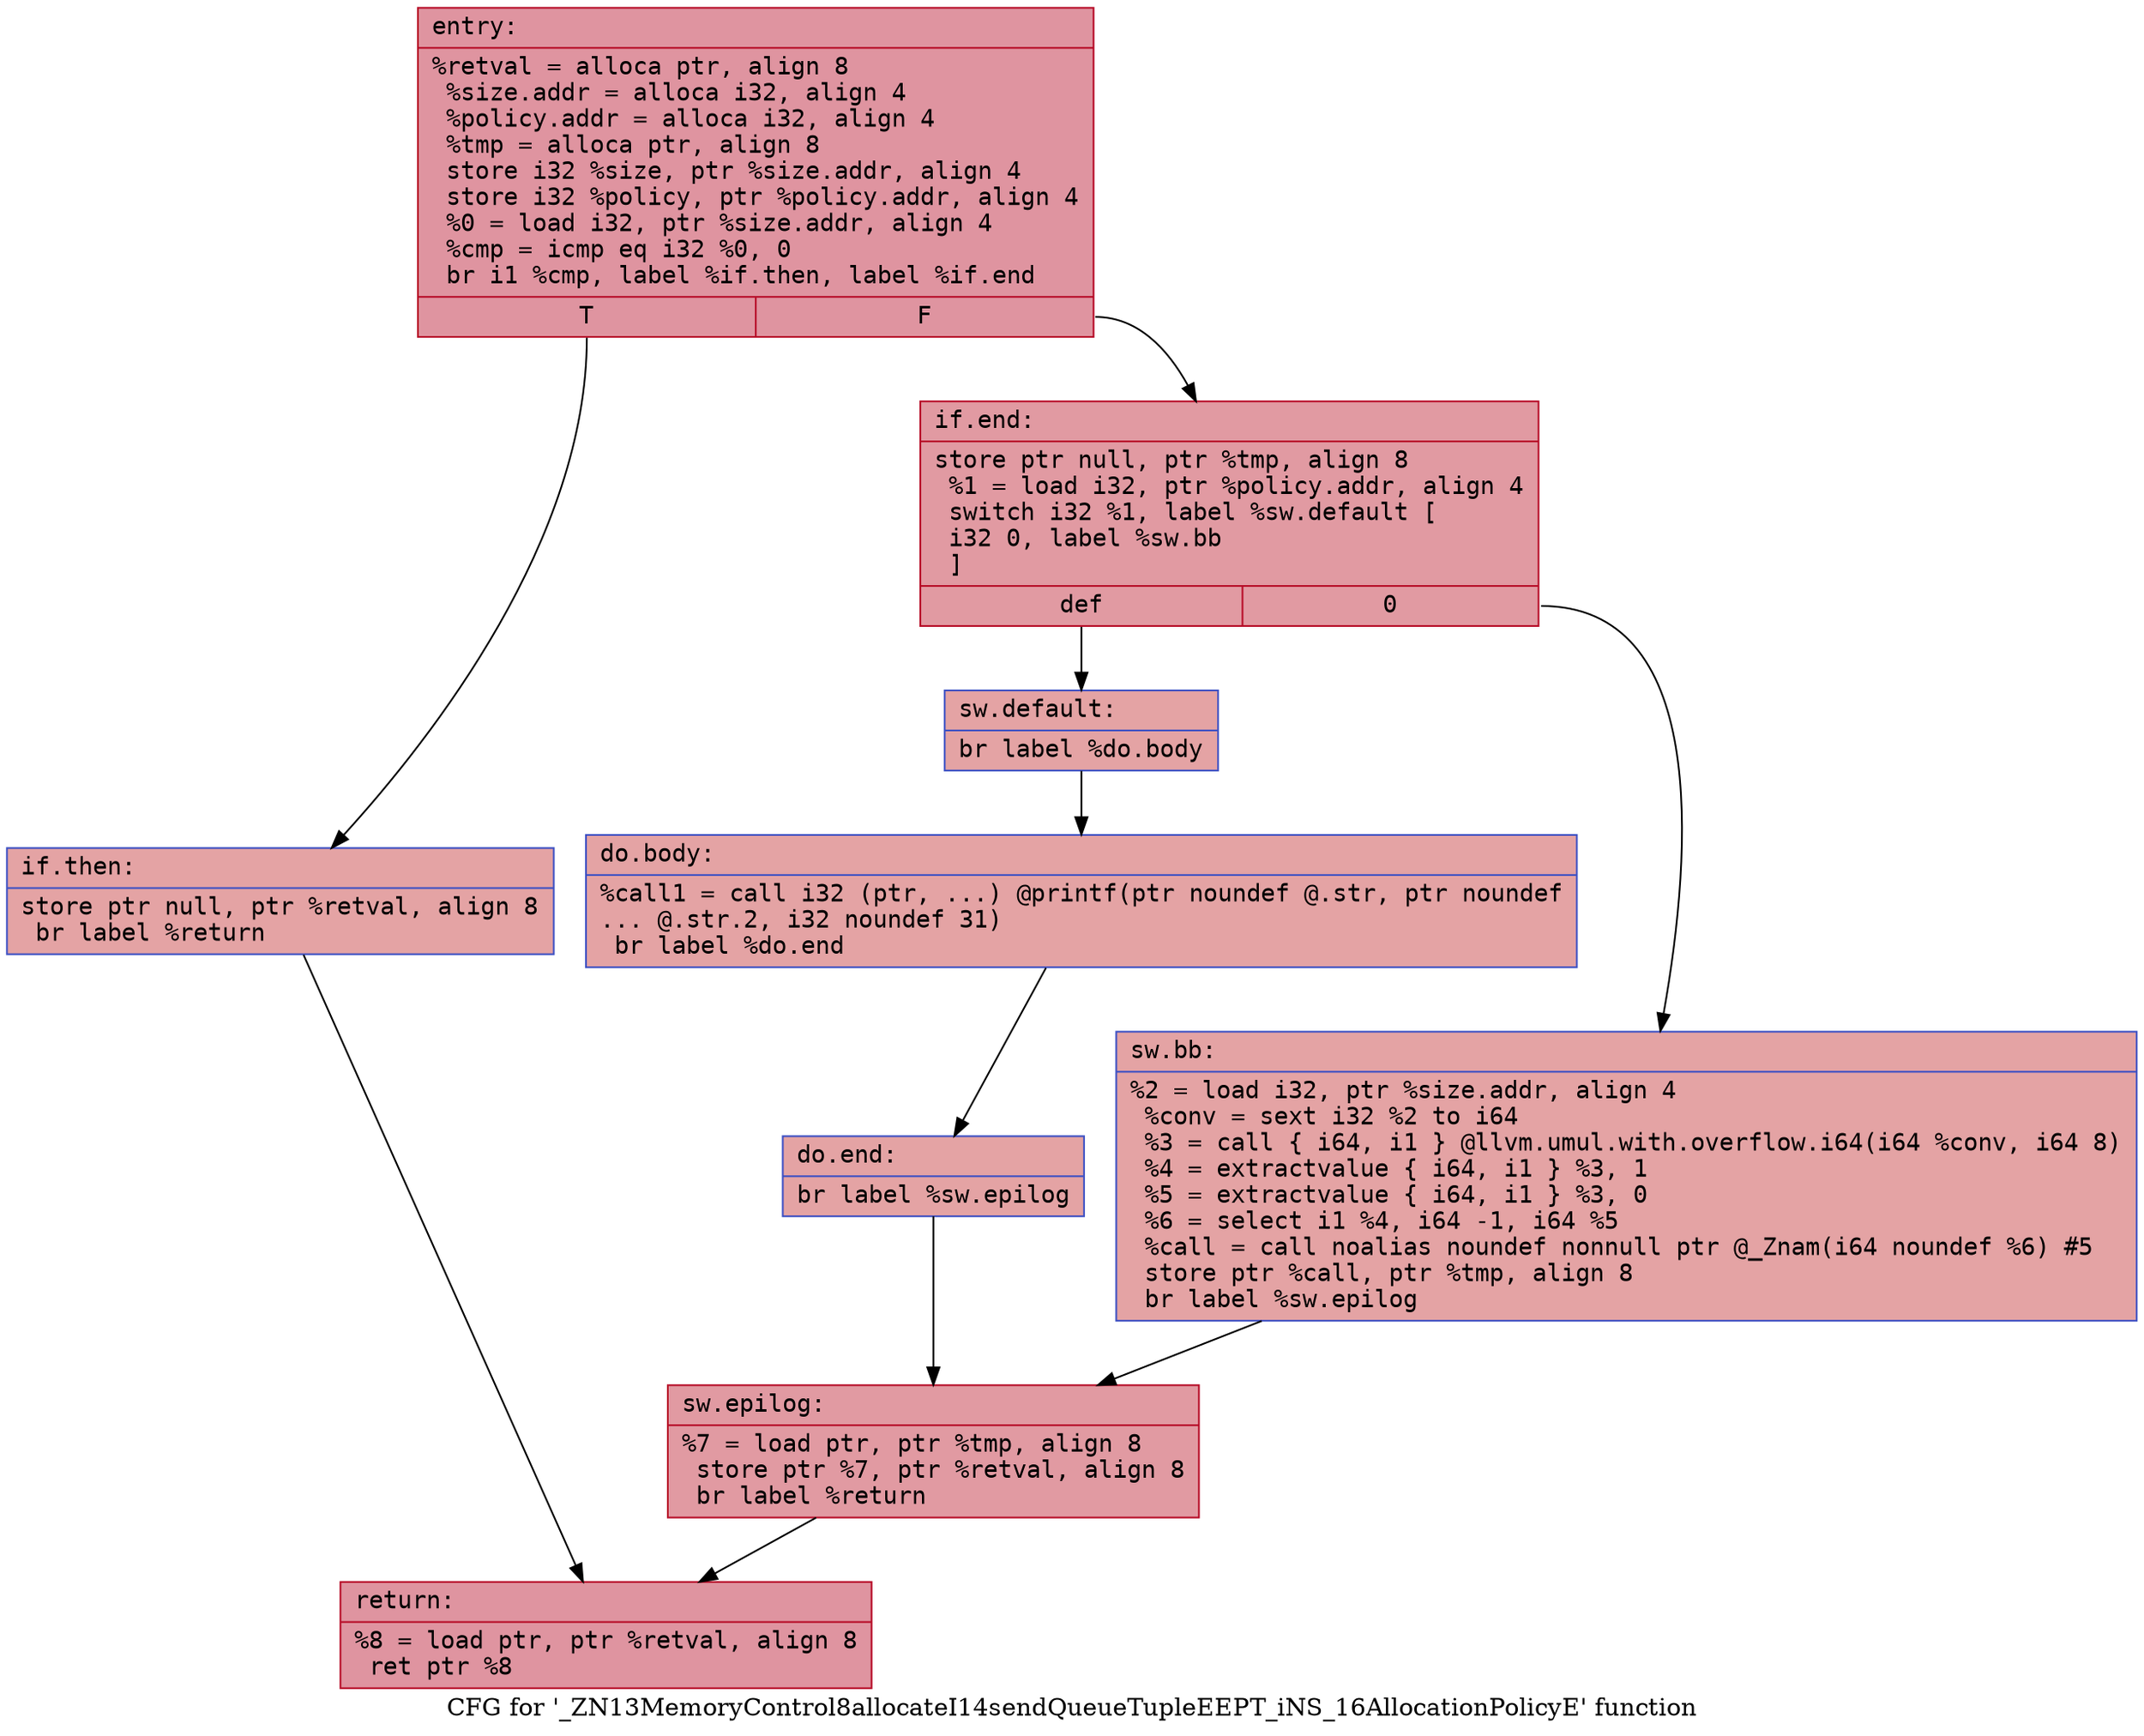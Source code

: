 digraph "CFG for '_ZN13MemoryControl8allocateI14sendQueueTupleEEPT_iNS_16AllocationPolicyE' function" {
	label="CFG for '_ZN13MemoryControl8allocateI14sendQueueTupleEEPT_iNS_16AllocationPolicyE' function";

	Node0x55deda399670 [shape=record,color="#b70d28ff", style=filled, fillcolor="#b70d2870" fontname="Courier",label="{entry:\l|  %retval = alloca ptr, align 8\l  %size.addr = alloca i32, align 4\l  %policy.addr = alloca i32, align 4\l  %tmp = alloca ptr, align 8\l  store i32 %size, ptr %size.addr, align 4\l  store i32 %policy, ptr %policy.addr, align 4\l  %0 = load i32, ptr %size.addr, align 4\l  %cmp = icmp eq i32 %0, 0\l  br i1 %cmp, label %if.then, label %if.end\l|{<s0>T|<s1>F}}"];
	Node0x55deda399670:s0 -> Node0x55deda399ab0[tooltip="entry -> if.then\nProbability 37.50%" ];
	Node0x55deda399670:s1 -> Node0x55deda399b20[tooltip="entry -> if.end\nProbability 62.50%" ];
	Node0x55deda399ab0 [shape=record,color="#3d50c3ff", style=filled, fillcolor="#c32e3170" fontname="Courier",label="{if.then:\l|  store ptr null, ptr %retval, align 8\l  br label %return\l}"];
	Node0x55deda399ab0 -> Node0x55deda399ce0[tooltip="if.then -> return\nProbability 100.00%" ];
	Node0x55deda399b20 [shape=record,color="#b70d28ff", style=filled, fillcolor="#bb1b2c70" fontname="Courier",label="{if.end:\l|  store ptr null, ptr %tmp, align 8\l  %1 = load i32, ptr %policy.addr, align 4\l  switch i32 %1, label %sw.default [\l    i32 0, label %sw.bb\l  ]\l|{<s0>def|<s1>0}}"];
	Node0x55deda399b20:s0 -> Node0x55deda399ee0[tooltip="if.end -> sw.default\nProbability 50.00%" ];
	Node0x55deda399b20:s1 -> Node0x55deda399f60[tooltip="if.end -> sw.bb\nProbability 50.00%" ];
	Node0x55deda399f60 [shape=record,color="#3d50c3ff", style=filled, fillcolor="#c32e3170" fontname="Courier",label="{sw.bb:\l|  %2 = load i32, ptr %size.addr, align 4\l  %conv = sext i32 %2 to i64\l  %3 = call \{ i64, i1 \} @llvm.umul.with.overflow.i64(i64 %conv, i64 8)\l  %4 = extractvalue \{ i64, i1 \} %3, 1\l  %5 = extractvalue \{ i64, i1 \} %3, 0\l  %6 = select i1 %4, i64 -1, i64 %5\l  %call = call noalias noundef nonnull ptr @_Znam(i64 noundef %6) #5\l  store ptr %call, ptr %tmp, align 8\l  br label %sw.epilog\l}"];
	Node0x55deda399f60 -> Node0x55deda39ac20[tooltip="sw.bb -> sw.epilog\nProbability 100.00%" ];
	Node0x55deda399ee0 [shape=record,color="#3d50c3ff", style=filled, fillcolor="#c32e3170" fontname="Courier",label="{sw.default:\l|  br label %do.body\l}"];
	Node0x55deda399ee0 -> Node0x55deda39ad70[tooltip="sw.default -> do.body\nProbability 100.00%" ];
	Node0x55deda39ad70 [shape=record,color="#3d50c3ff", style=filled, fillcolor="#c32e3170" fontname="Courier",label="{do.body:\l|  %call1 = call i32 (ptr, ...) @printf(ptr noundef @.str, ptr noundef\l... @.str.2, i32 noundef 31)\l  br label %do.end\l}"];
	Node0x55deda39ad70 -> Node0x55deda39aef0[tooltip="do.body -> do.end\nProbability 100.00%" ];
	Node0x55deda39aef0 [shape=record,color="#3d50c3ff", style=filled, fillcolor="#c32e3170" fontname="Courier",label="{do.end:\l|  br label %sw.epilog\l}"];
	Node0x55deda39aef0 -> Node0x55deda39ac20[tooltip="do.end -> sw.epilog\nProbability 100.00%" ];
	Node0x55deda39ac20 [shape=record,color="#b70d28ff", style=filled, fillcolor="#bb1b2c70" fontname="Courier",label="{sw.epilog:\l|  %7 = load ptr, ptr %tmp, align 8\l  store ptr %7, ptr %retval, align 8\l  br label %return\l}"];
	Node0x55deda39ac20 -> Node0x55deda399ce0[tooltip="sw.epilog -> return\nProbability 100.00%" ];
	Node0x55deda399ce0 [shape=record,color="#b70d28ff", style=filled, fillcolor="#b70d2870" fontname="Courier",label="{return:\l|  %8 = load ptr, ptr %retval, align 8\l  ret ptr %8\l}"];
}
